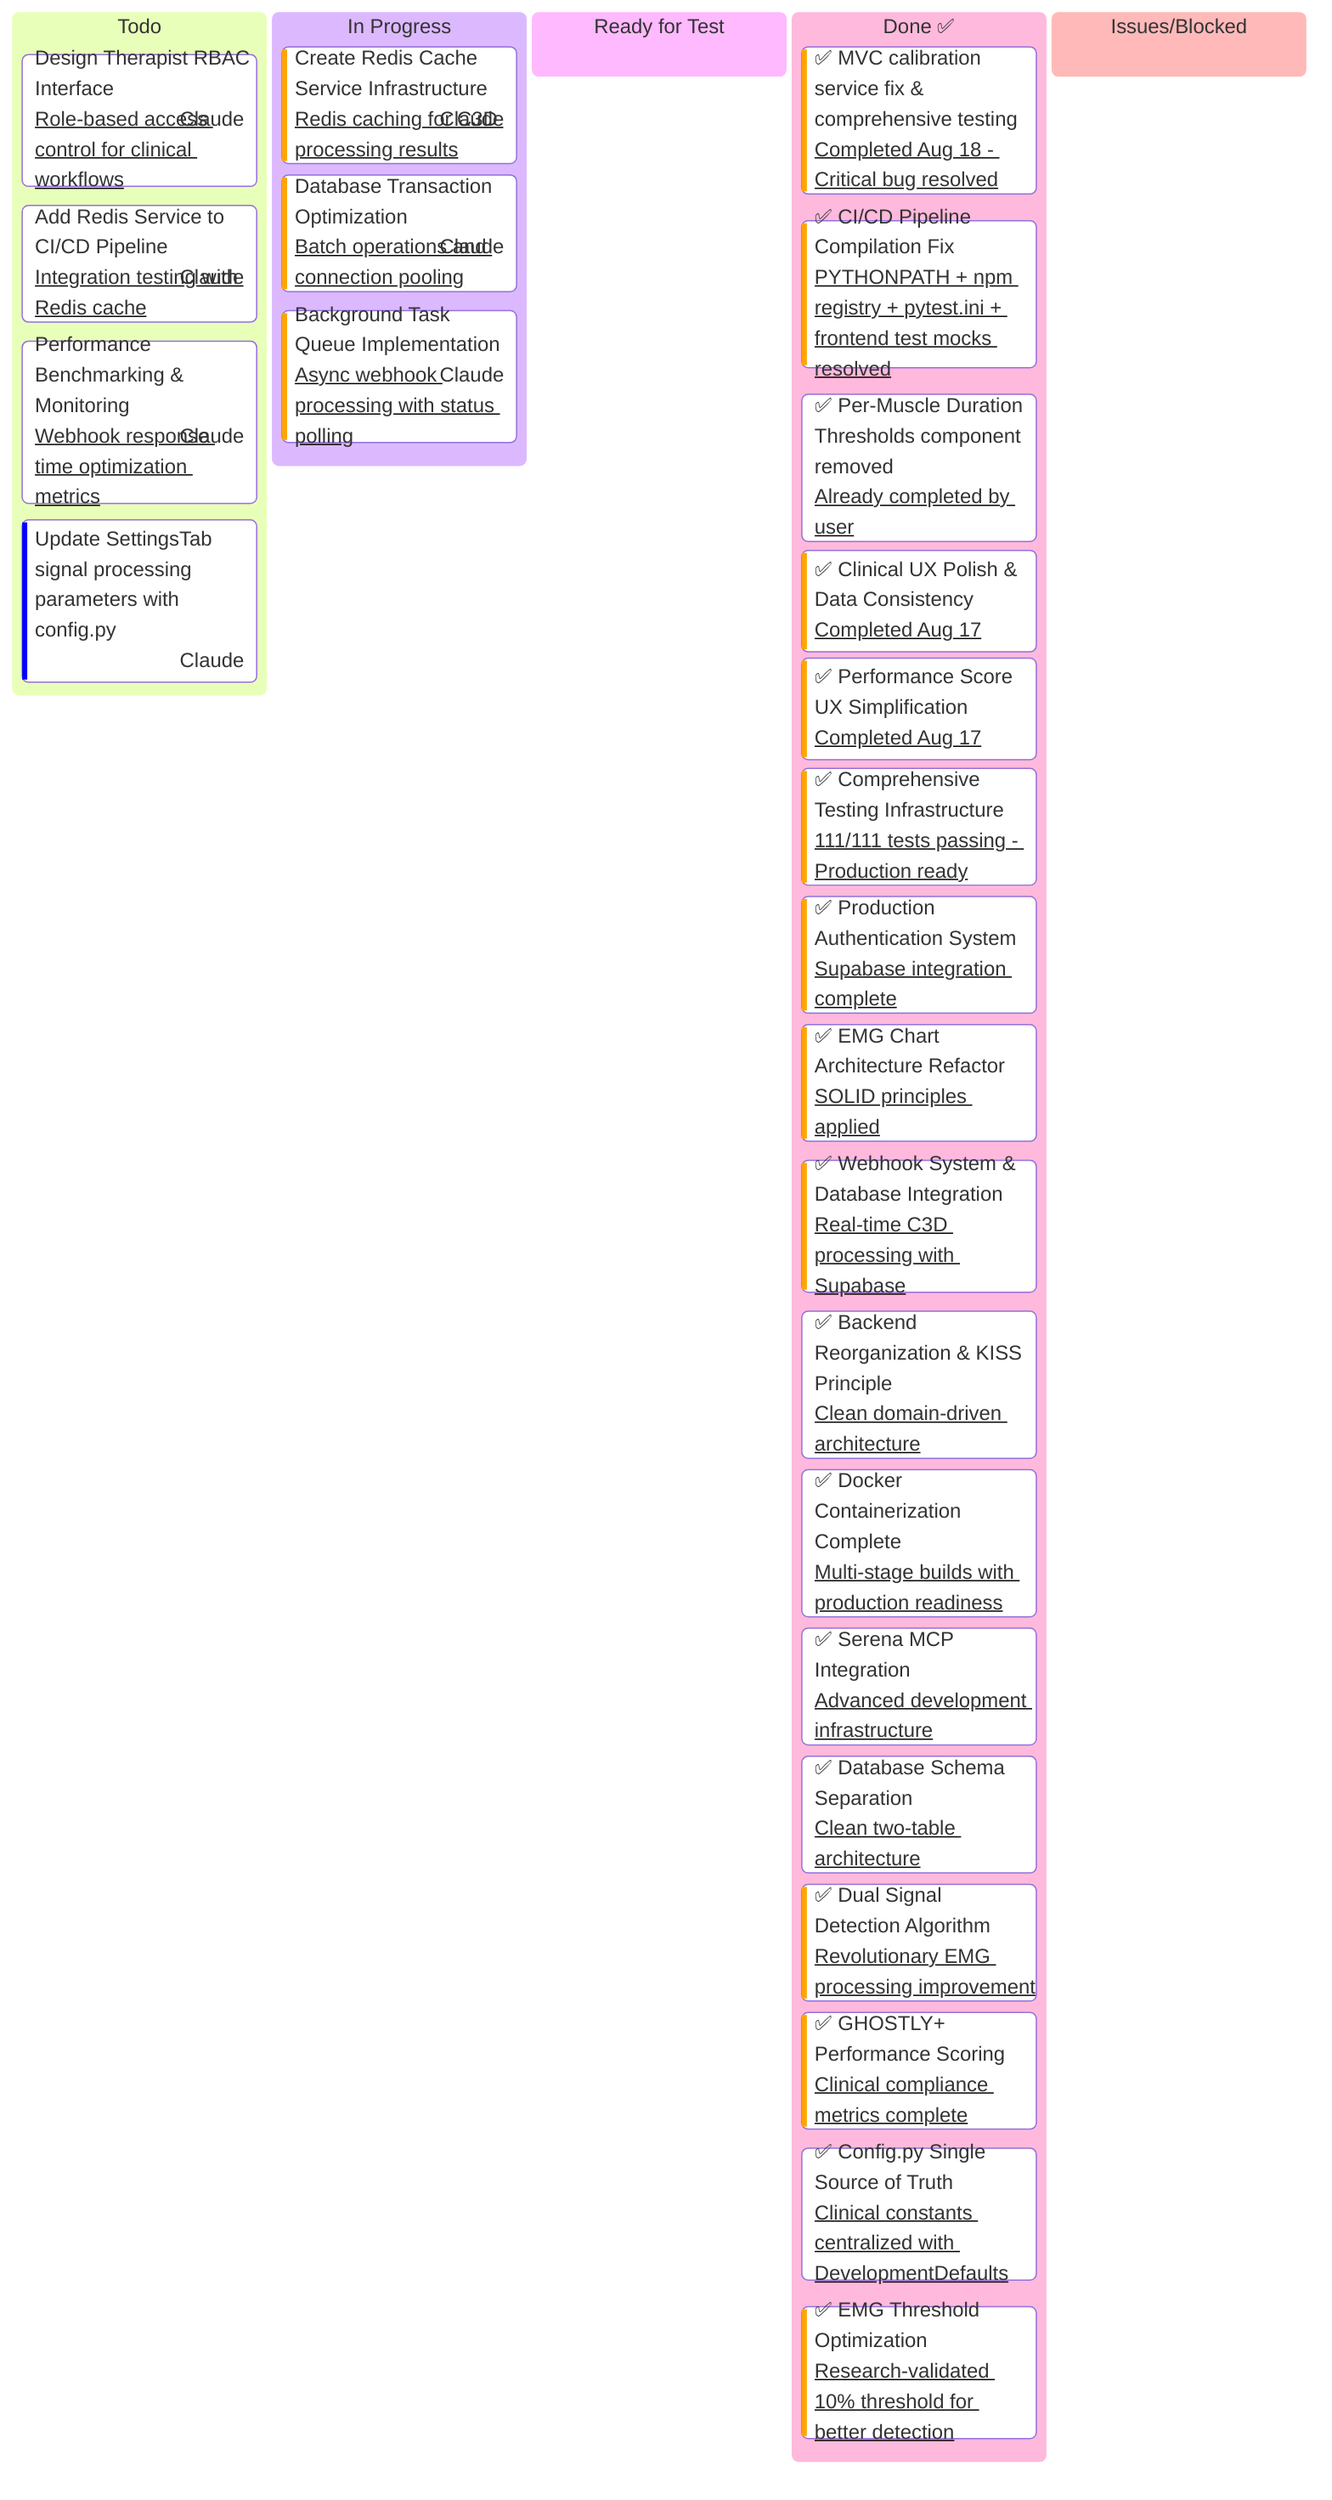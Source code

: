 ---
config:
  kanban:
    ticketBaseUrl: 'https://github.com/pwablo/emg-c3d-analyzer/issues/'
---
kanban
  Todo
    task5[Design Therapist RBAC Interface]@{ priority: 'Medium', assigned: 'Claude', ticket: 'Role-based access control for clinical workflows' }
    task7[Add Redis Service to CI/CD Pipeline]@{ priority: 'Medium', assigned: 'Claude', ticket: 'Integration testing with Redis cache' }
    task8[Performance Benchmarking & Monitoring]@{ priority: 'Medium', assigned: 'Claude', ticket: 'Webhook response time optimization metrics' }
    task4[Update SettingsTab signal processing parameters with config.py]@{ priority: 'Low', assigned: 'Claude' }
    
  In Progress
    task2a[Create Redis Cache Service Infrastructure]@{ priority: 'High', assigned: 'Claude', ticket: 'Redis caching for C3D processing results' }
    task2b[Database Transaction Optimization]@{ priority: 'High', assigned: 'Claude', ticket: 'Batch operations and connection pooling' }
    task2c[Background Task Queue Implementation]@{ priority: 'High', assigned: 'Claude', ticket: 'Async webhook processing with status polling' }
    
  Ready for Test
    
  Done ✅
    task1[✅ MVC calibration service fix & comprehensive testing]@{ priority: 'High', ticket: 'Completed Aug 18 - Critical bug resolved' }
    task6[✅ CI/CD Pipeline Compilation Fix]@{ priority: 'High', ticket: 'PYTHONPATH + npm registry + pytest.ini + frontend test mocks resolved' }
    task3[✅ Per-Muscle Duration Thresholds component removed]@{ priority: 'Medium', ticket: 'Already completed by user' }
    id1[✅ Clinical UX Polish & Data Consistency]@{ priority: 'High', ticket: 'Completed Aug 17' }
    id2[✅ Performance Score UX Simplification]@{ priority: 'High', ticket: 'Completed Aug 17' }
    id3[✅ Comprehensive Testing Infrastructure]@{ priority: 'High', ticket: '111/111 tests passing - Production ready' }
    id4[✅ Production Authentication System]@{ priority: 'High', ticket: 'Supabase integration complete' }
    id5[✅ EMG Chart Architecture Refactor]@{ priority: 'High', ticket: 'SOLID principles applied' }
    id6[✅ Webhook System & Database Integration]@{ priority: 'High', ticket: 'Real-time C3D processing with Supabase' }
    id7[✅ Backend Reorganization & KISS Principle]@{ priority: 'Medium', ticket: 'Clean domain-driven architecture' }
    id8[✅ Docker Containerization Complete]@{ priority: 'Medium', ticket: 'Multi-stage builds with production readiness' }
    id9[✅ Serena MCP Integration]@{ priority: 'Medium', ticket: 'Advanced development infrastructure' }
    id10[✅ Database Schema Separation]@{ priority: 'Medium', ticket: 'Clean two-table architecture' }
    id11[✅ Dual Signal Detection Algorithm]@{ priority: 'High', ticket: 'Revolutionary EMG processing improvement' }
    id12[✅ GHOSTLY+ Performance Scoring]@{ priority: 'High', ticket: 'Clinical compliance metrics complete' }
    id13[✅ Config.py Single Source of Truth]@{ priority: 'Medium', ticket: 'Clinical constants centralized with DevelopmentDefaults' }
    id14[✅ EMG Threshold Optimization]@{ priority: 'High', ticket: 'Research-validated 10% threshold for better detection' }
    
  Issues/Blocked